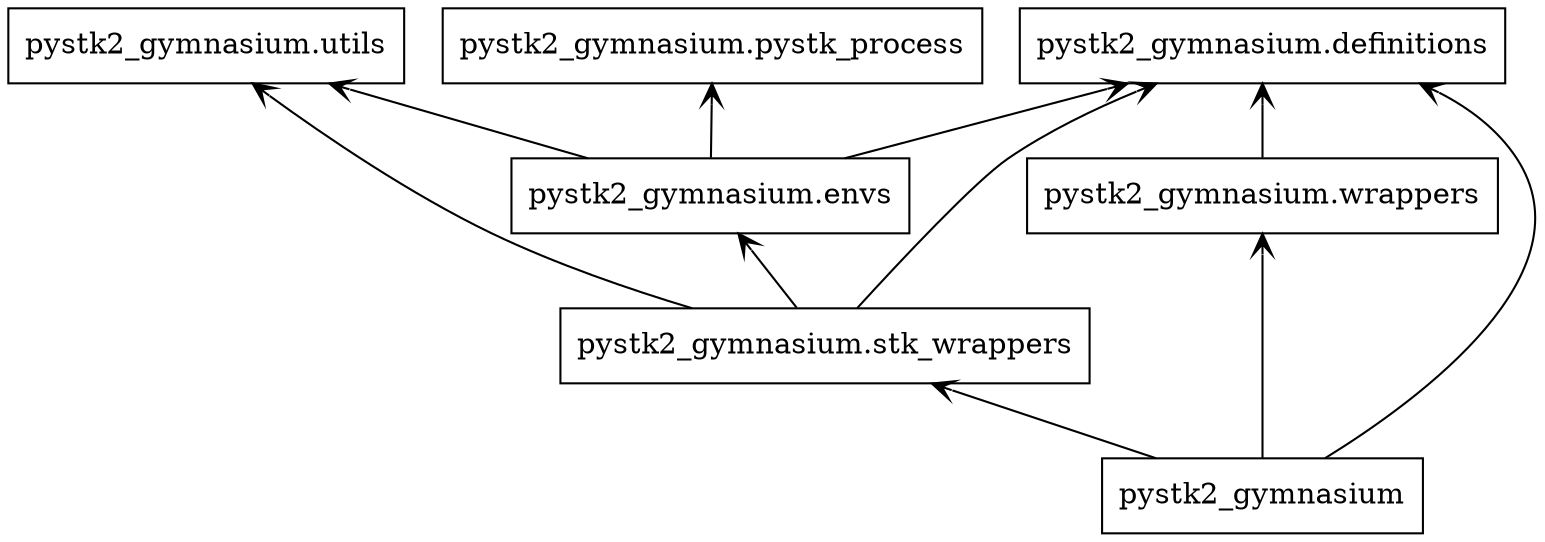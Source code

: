 digraph "packages_pystk2_gymnasium" {
rankdir=BT
charset="utf-8"
"pystk2_gymnasium" [color="black", label=<pystk2_gymnasium>, shape="box", style="solid"];
"pystk2_gymnasium.definitions" [color="black", label=<pystk2_gymnasium.definitions>, shape="box", style="solid"];
"pystk2_gymnasium.envs" [color="black", label=<pystk2_gymnasium.envs>, shape="box", style="solid"];
"pystk2_gymnasium.pystk_process" [color="black", label=<pystk2_gymnasium.pystk_process>, shape="box", style="solid"];
"pystk2_gymnasium.stk_wrappers" [color="black", label=<pystk2_gymnasium.stk_wrappers>, shape="box", style="solid"];
"pystk2_gymnasium.utils" [color="black", label=<pystk2_gymnasium.utils>, shape="box", style="solid"];
"pystk2_gymnasium.wrappers" [color="black", label=<pystk2_gymnasium.wrappers>, shape="box", style="solid"];
"pystk2_gymnasium" -> "pystk2_gymnasium.definitions" [arrowhead="open", arrowtail="none"];
"pystk2_gymnasium" -> "pystk2_gymnasium.stk_wrappers" [arrowhead="open", arrowtail="none"];
"pystk2_gymnasium" -> "pystk2_gymnasium.wrappers" [arrowhead="open", arrowtail="none"];
"pystk2_gymnasium.envs" -> "pystk2_gymnasium.definitions" [arrowhead="open", arrowtail="none"];
"pystk2_gymnasium.envs" -> "pystk2_gymnasium.pystk_process" [arrowhead="open", arrowtail="none"];
"pystk2_gymnasium.envs" -> "pystk2_gymnasium.utils" [arrowhead="open", arrowtail="none"];
"pystk2_gymnasium.stk_wrappers" -> "pystk2_gymnasium.definitions" [arrowhead="open", arrowtail="none"];
"pystk2_gymnasium.stk_wrappers" -> "pystk2_gymnasium.envs" [arrowhead="open", arrowtail="none"];
"pystk2_gymnasium.stk_wrappers" -> "pystk2_gymnasium.utils" [arrowhead="open", arrowtail="none"];
"pystk2_gymnasium.wrappers" -> "pystk2_gymnasium.definitions" [arrowhead="open", arrowtail="none"];
}
